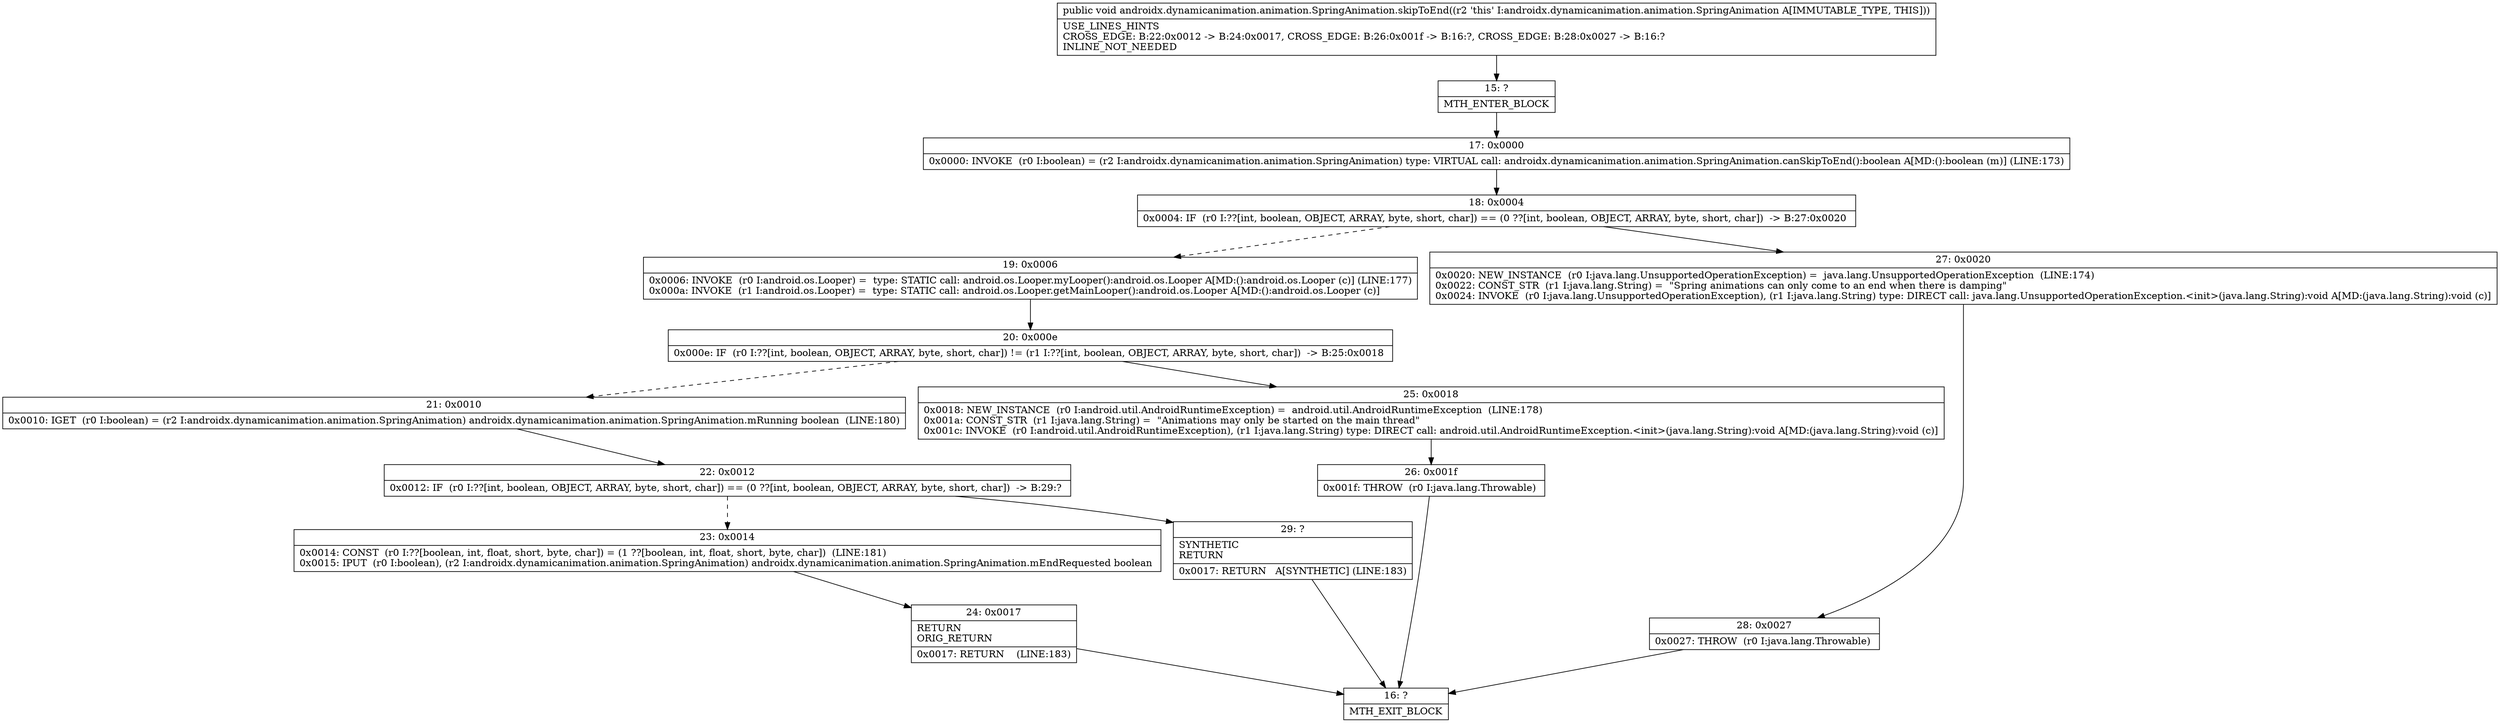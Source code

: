 digraph "CFG forandroidx.dynamicanimation.animation.SpringAnimation.skipToEnd()V" {
Node_15 [shape=record,label="{15\:\ ?|MTH_ENTER_BLOCK\l}"];
Node_17 [shape=record,label="{17\:\ 0x0000|0x0000: INVOKE  (r0 I:boolean) = (r2 I:androidx.dynamicanimation.animation.SpringAnimation) type: VIRTUAL call: androidx.dynamicanimation.animation.SpringAnimation.canSkipToEnd():boolean A[MD:():boolean (m)] (LINE:173)\l}"];
Node_18 [shape=record,label="{18\:\ 0x0004|0x0004: IF  (r0 I:??[int, boolean, OBJECT, ARRAY, byte, short, char]) == (0 ??[int, boolean, OBJECT, ARRAY, byte, short, char])  \-\> B:27:0x0020 \l}"];
Node_19 [shape=record,label="{19\:\ 0x0006|0x0006: INVOKE  (r0 I:android.os.Looper) =  type: STATIC call: android.os.Looper.myLooper():android.os.Looper A[MD:():android.os.Looper (c)] (LINE:177)\l0x000a: INVOKE  (r1 I:android.os.Looper) =  type: STATIC call: android.os.Looper.getMainLooper():android.os.Looper A[MD:():android.os.Looper (c)]\l}"];
Node_20 [shape=record,label="{20\:\ 0x000e|0x000e: IF  (r0 I:??[int, boolean, OBJECT, ARRAY, byte, short, char]) != (r1 I:??[int, boolean, OBJECT, ARRAY, byte, short, char])  \-\> B:25:0x0018 \l}"];
Node_21 [shape=record,label="{21\:\ 0x0010|0x0010: IGET  (r0 I:boolean) = (r2 I:androidx.dynamicanimation.animation.SpringAnimation) androidx.dynamicanimation.animation.SpringAnimation.mRunning boolean  (LINE:180)\l}"];
Node_22 [shape=record,label="{22\:\ 0x0012|0x0012: IF  (r0 I:??[int, boolean, OBJECT, ARRAY, byte, short, char]) == (0 ??[int, boolean, OBJECT, ARRAY, byte, short, char])  \-\> B:29:? \l}"];
Node_23 [shape=record,label="{23\:\ 0x0014|0x0014: CONST  (r0 I:??[boolean, int, float, short, byte, char]) = (1 ??[boolean, int, float, short, byte, char])  (LINE:181)\l0x0015: IPUT  (r0 I:boolean), (r2 I:androidx.dynamicanimation.animation.SpringAnimation) androidx.dynamicanimation.animation.SpringAnimation.mEndRequested boolean \l}"];
Node_24 [shape=record,label="{24\:\ 0x0017|RETURN\lORIG_RETURN\l|0x0017: RETURN    (LINE:183)\l}"];
Node_16 [shape=record,label="{16\:\ ?|MTH_EXIT_BLOCK\l}"];
Node_29 [shape=record,label="{29\:\ ?|SYNTHETIC\lRETURN\l|0x0017: RETURN   A[SYNTHETIC] (LINE:183)\l}"];
Node_25 [shape=record,label="{25\:\ 0x0018|0x0018: NEW_INSTANCE  (r0 I:android.util.AndroidRuntimeException) =  android.util.AndroidRuntimeException  (LINE:178)\l0x001a: CONST_STR  (r1 I:java.lang.String) =  \"Animations may only be started on the main thread\" \l0x001c: INVOKE  (r0 I:android.util.AndroidRuntimeException), (r1 I:java.lang.String) type: DIRECT call: android.util.AndroidRuntimeException.\<init\>(java.lang.String):void A[MD:(java.lang.String):void (c)]\l}"];
Node_26 [shape=record,label="{26\:\ 0x001f|0x001f: THROW  (r0 I:java.lang.Throwable) \l}"];
Node_27 [shape=record,label="{27\:\ 0x0020|0x0020: NEW_INSTANCE  (r0 I:java.lang.UnsupportedOperationException) =  java.lang.UnsupportedOperationException  (LINE:174)\l0x0022: CONST_STR  (r1 I:java.lang.String) =  \"Spring animations can only come to an end when there is damping\" \l0x0024: INVOKE  (r0 I:java.lang.UnsupportedOperationException), (r1 I:java.lang.String) type: DIRECT call: java.lang.UnsupportedOperationException.\<init\>(java.lang.String):void A[MD:(java.lang.String):void (c)]\l}"];
Node_28 [shape=record,label="{28\:\ 0x0027|0x0027: THROW  (r0 I:java.lang.Throwable) \l}"];
MethodNode[shape=record,label="{public void androidx.dynamicanimation.animation.SpringAnimation.skipToEnd((r2 'this' I:androidx.dynamicanimation.animation.SpringAnimation A[IMMUTABLE_TYPE, THIS]))  | USE_LINES_HINTS\lCROSS_EDGE: B:22:0x0012 \-\> B:24:0x0017, CROSS_EDGE: B:26:0x001f \-\> B:16:?, CROSS_EDGE: B:28:0x0027 \-\> B:16:?\lINLINE_NOT_NEEDED\l}"];
MethodNode -> Node_15;Node_15 -> Node_17;
Node_17 -> Node_18;
Node_18 -> Node_19[style=dashed];
Node_18 -> Node_27;
Node_19 -> Node_20;
Node_20 -> Node_21[style=dashed];
Node_20 -> Node_25;
Node_21 -> Node_22;
Node_22 -> Node_23[style=dashed];
Node_22 -> Node_29;
Node_23 -> Node_24;
Node_24 -> Node_16;
Node_29 -> Node_16;
Node_25 -> Node_26;
Node_26 -> Node_16;
Node_27 -> Node_28;
Node_28 -> Node_16;
}

